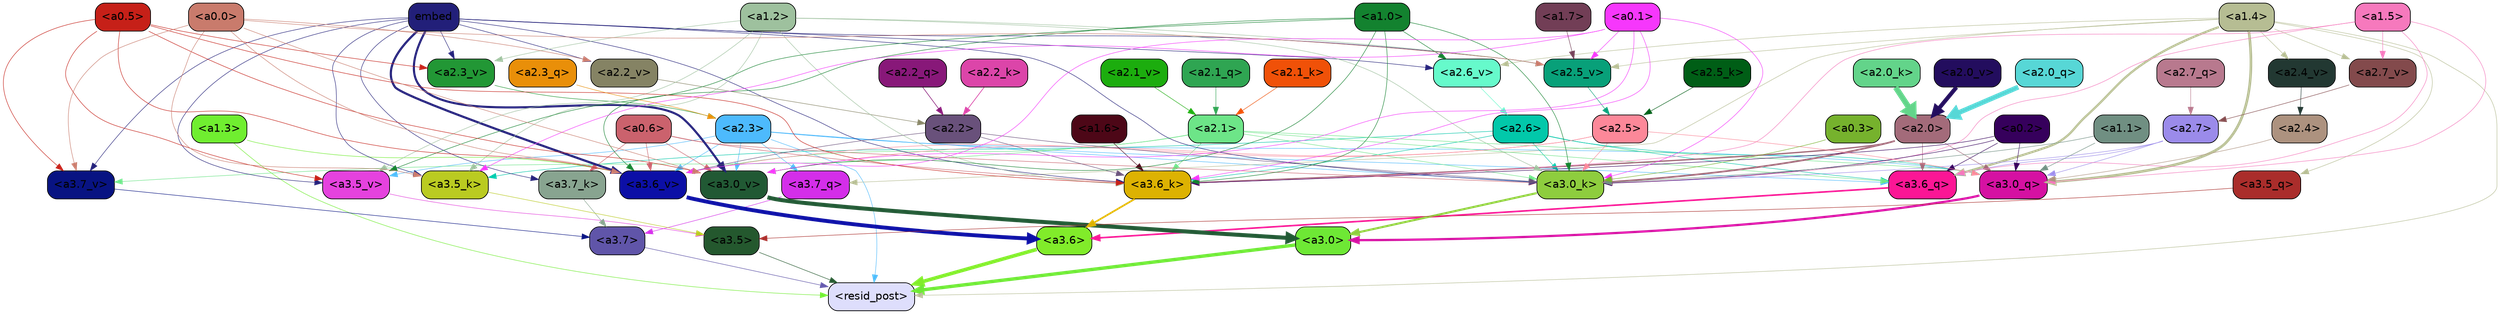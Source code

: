 strict digraph "" {
	graph [bgcolor=transparent,
		layout=dot,
		overlap=false,
		splines=true
	];
	"<a3.7>"	[color=black,
		fillcolor="#6055a9",
		fontname=Helvetica,
		shape=box,
		style="filled, rounded"];
	"<resid_post>"	[color=black,
		fillcolor="#dedefc",
		fontname=Helvetica,
		shape=box,
		style="filled, rounded"];
	"<a3.7>" -> "<resid_post>"	[color="#6055a9",
		penwidth=0.6239100098609924];
	"<a3.6>"	[color=black,
		fillcolor="#81ec2a",
		fontname=Helvetica,
		shape=box,
		style="filled, rounded"];
	"<a3.6>" -> "<resid_post>"	[color="#81ec2a",
		penwidth=4.569062113761902];
	"<a3.5>"	[color=black,
		fillcolor="#24582e",
		fontname=Helvetica,
		shape=box,
		style="filled, rounded"];
	"<a3.5>" -> "<resid_post>"	[color="#24582e",
		penwidth=0.6];
	"<a3.0>"	[color=black,
		fillcolor="#6ee835",
		fontname=Helvetica,
		shape=box,
		style="filled, rounded"];
	"<a3.0>" -> "<resid_post>"	[color="#6ee835",
		penwidth=4.283544182777405];
	"<a2.3>"	[color=black,
		fillcolor="#4dbafd",
		fontname=Helvetica,
		shape=box,
		style="filled, rounded"];
	"<a2.3>" -> "<resid_post>"	[color="#4dbafd",
		penwidth=0.6];
	"<a3.7_q>"	[color=black,
		fillcolor="#d42ee9",
		fontname=Helvetica,
		shape=box,
		style="filled, rounded"];
	"<a2.3>" -> "<a3.7_q>"	[color="#4dbafd",
		penwidth=0.6];
	"<a3.6_q>"	[color=black,
		fillcolor="#fb1695",
		fontname=Helvetica,
		shape=box,
		style="filled, rounded"];
	"<a2.3>" -> "<a3.6_q>"	[color="#4dbafd",
		penwidth=0.6];
	"<a3.0_q>"	[color=black,
		fillcolor="#d511a2",
		fontname=Helvetica,
		shape=box,
		style="filled, rounded"];
	"<a2.3>" -> "<a3.0_q>"	[color="#4dbafd",
		penwidth=0.6];
	"<a3.0_k>"	[color=black,
		fillcolor="#8ecd3e",
		fontname=Helvetica,
		shape=box,
		style="filled, rounded"];
	"<a2.3>" -> "<a3.0_k>"	[color="#4dbafd",
		penwidth=0.6];
	"<a3.6_v>"	[color=black,
		fillcolor="#0c0fa6",
		fontname=Helvetica,
		shape=box,
		style="filled, rounded"];
	"<a2.3>" -> "<a3.6_v>"	[color="#4dbafd",
		penwidth=0.6];
	"<a3.5_v>"	[color=black,
		fillcolor="#e542de",
		fontname=Helvetica,
		shape=box,
		style="filled, rounded"];
	"<a2.3>" -> "<a3.5_v>"	[color="#4dbafd",
		penwidth=0.6];
	"<a3.0_v>"	[color=black,
		fillcolor="#215934",
		fontname=Helvetica,
		shape=box,
		style="filled, rounded"];
	"<a2.3>" -> "<a3.0_v>"	[color="#4dbafd",
		penwidth=0.6];
	"<a1.4>"	[color=black,
		fillcolor="#b6bd93",
		fontname=Helvetica,
		shape=box,
		style="filled, rounded"];
	"<a1.4>" -> "<resid_post>"	[color="#b6bd93",
		penwidth=0.6];
	"<a1.4>" -> "<a3.7_q>"	[color="#b6bd93",
		penwidth=0.6];
	"<a1.4>" -> "<a3.6_q>"	[color="#b6bd93",
		penwidth=2.7934007048606873];
	"<a3.5_q>"	[color=black,
		fillcolor="#aa2d2b",
		fontname=Helvetica,
		shape=box,
		style="filled, rounded"];
	"<a1.4>" -> "<a3.5_q>"	[color="#b6bd93",
		penwidth=0.6];
	"<a1.4>" -> "<a3.0_q>"	[color="#b6bd93",
		penwidth=3.340754985809326];
	"<a2.7_v>"	[color=black,
		fillcolor="#834a4c",
		fontname=Helvetica,
		shape=box,
		style="filled, rounded"];
	"<a1.4>" -> "<a2.7_v>"	[color="#b6bd93",
		penwidth=0.6];
	"<a2.6_v>"	[color=black,
		fillcolor="#66facb",
		fontname=Helvetica,
		shape=box,
		style="filled, rounded"];
	"<a1.4>" -> "<a2.6_v>"	[color="#b6bd93",
		penwidth=0.6];
	"<a2.5_v>"	[color=black,
		fillcolor="#08a079",
		fontname=Helvetica,
		shape=box,
		style="filled, rounded"];
	"<a1.4>" -> "<a2.5_v>"	[color="#b6bd93",
		penwidth=0.6];
	"<a2.4_v>"	[color=black,
		fillcolor="#223832",
		fontname=Helvetica,
		shape=box,
		style="filled, rounded"];
	"<a1.4>" -> "<a2.4_v>"	[color="#b6bd93",
		penwidth=0.6];
	"<a1.3>"	[color=black,
		fillcolor="#70ee30",
		fontname=Helvetica,
		shape=box,
		style="filled, rounded"];
	"<a1.3>" -> "<resid_post>"	[color="#70ee30",
		penwidth=0.6];
	"<a1.3>" -> "<a3.6_v>"	[color="#70ee30",
		penwidth=0.6];
	"<a3.7_q>" -> "<a3.7>"	[color="#d42ee9",
		penwidth=0.6];
	"<a3.6_q>" -> "<a3.6>"	[color="#fb1695",
		penwidth=2.0347584784030914];
	"<a3.5_q>" -> "<a3.5>"	[color="#aa2d2b",
		penwidth=0.6];
	"<a3.0_q>" -> "<a3.0>"	[color="#d511a2",
		penwidth=2.8635367155075073];
	"<a3.7_k>"	[color=black,
		fillcolor="#88a490",
		fontname=Helvetica,
		shape=box,
		style="filled, rounded"];
	"<a3.7_k>" -> "<a3.7>"	[color="#88a490",
		penwidth=0.6];
	"<a3.6_k>"	[color=black,
		fillcolor="#ddb202",
		fontname=Helvetica,
		shape=box,
		style="filled, rounded"];
	"<a3.6_k>" -> "<a3.6>"	[color="#ddb202",
		penwidth=2.1760786175727844];
	"<a3.5_k>"	[color=black,
		fillcolor="#bacb21",
		fontname=Helvetica,
		shape=box,
		style="filled, rounded"];
	"<a3.5_k>" -> "<a3.5>"	[color="#bacb21",
		penwidth=0.6];
	"<a3.0_k>" -> "<a3.0>"	[color="#8ecd3e",
		penwidth=2.632905662059784];
	"<a3.7_v>"	[color=black,
		fillcolor="#081382",
		fontname=Helvetica,
		shape=box,
		style="filled, rounded"];
	"<a3.7_v>" -> "<a3.7>"	[color="#081382",
		penwidth=0.6];
	"<a3.6_v>" -> "<a3.6>"	[color="#0c0fa6",
		penwidth=4.981305837631226];
	"<a3.5_v>" -> "<a3.5>"	[color="#e542de",
		penwidth=0.6];
	"<a3.0_v>" -> "<a3.0>"	[color="#215934",
		penwidth=5.168330669403076];
	"<a2.7>"	[color=black,
		fillcolor="#9b8bea",
		fontname=Helvetica,
		shape=box,
		style="filled, rounded"];
	"<a2.7>" -> "<a3.6_q>"	[color="#9b8bea",
		penwidth=0.6];
	"<a2.7>" -> "<a3.0_q>"	[color="#9b8bea",
		penwidth=0.6];
	"<a2.7>" -> "<a3.0_k>"	[color="#9b8bea",
		penwidth=0.6];
	"<a2.6>"	[color=black,
		fillcolor="#02c8aa",
		fontname=Helvetica,
		shape=box,
		style="filled, rounded"];
	"<a2.6>" -> "<a3.6_q>"	[color="#02c8aa",
		penwidth=0.6];
	"<a2.6>" -> "<a3.0_q>"	[color="#02c8aa",
		penwidth=0.6];
	"<a2.6>" -> "<a3.6_k>"	[color="#02c8aa",
		penwidth=0.6];
	"<a2.6>" -> "<a3.5_k>"	[color="#02c8aa",
		penwidth=0.6];
	"<a2.6>" -> "<a3.0_k>"	[color="#02c8aa",
		penwidth=0.6];
	"<a2.1>"	[color=black,
		fillcolor="#6de588",
		fontname=Helvetica,
		shape=box,
		style="filled, rounded"];
	"<a2.1>" -> "<a3.6_q>"	[color="#6de588",
		penwidth=0.6];
	"<a2.1>" -> "<a3.0_q>"	[color="#6de588",
		penwidth=0.6];
	"<a2.1>" -> "<a3.6_k>"	[color="#6de588",
		penwidth=0.6];
	"<a2.1>" -> "<a3.0_k>"	[color="#6de588",
		penwidth=0.6];
	"<a2.1>" -> "<a3.7_v>"	[color="#6de588",
		penwidth=0.6];
	"<a2.1>" -> "<a3.6_v>"	[color="#6de588",
		penwidth=0.6];
	"<a2.0>"	[color=black,
		fillcolor="#a36b7a",
		fontname=Helvetica,
		shape=box,
		style="filled, rounded"];
	"<a2.0>" -> "<a3.6_q>"	[color="#a36b7a",
		penwidth=0.6];
	"<a2.0>" -> "<a3.0_q>"	[color="#a36b7a",
		penwidth=0.6];
	"<a2.0>" -> "<a3.6_k>"	[color="#a36b7a",
		penwidth=1.6382827460765839];
	"<a2.0>" -> "<a3.0_k>"	[color="#a36b7a",
		penwidth=2.161143198609352];
	"<a1.5>"	[color=black,
		fillcolor="#f679bd",
		fontname=Helvetica,
		shape=box,
		style="filled, rounded"];
	"<a1.5>" -> "<a3.6_q>"	[color="#f679bd",
		penwidth=0.6];
	"<a1.5>" -> "<a3.0_q>"	[color="#f679bd",
		penwidth=0.6];
	"<a1.5>" -> "<a3.6_k>"	[color="#f679bd",
		penwidth=0.6];
	"<a1.5>" -> "<a3.0_k>"	[color="#f679bd",
		penwidth=0.6];
	"<a1.5>" -> "<a2.7_v>"	[color="#f679bd",
		penwidth=0.6];
	"<a0.2>"	[color=black,
		fillcolor="#36005c",
		fontname=Helvetica,
		shape=box,
		style="filled, rounded"];
	"<a0.2>" -> "<a3.6_q>"	[color="#36005c",
		penwidth=0.6];
	"<a0.2>" -> "<a3.0_q>"	[color="#36005c",
		penwidth=0.6];
	"<a0.2>" -> "<a3.6_k>"	[color="#36005c",
		penwidth=0.6];
	"<a0.2>" -> "<a3.0_k>"	[color="#36005c",
		penwidth=0.6];
	"<a2.5>"	[color=black,
		fillcolor="#fc8899",
		fontname=Helvetica,
		shape=box,
		style="filled, rounded"];
	"<a2.5>" -> "<a3.0_q>"	[color="#fc8899",
		penwidth=0.6];
	"<a2.5>" -> "<a3.0_k>"	[color="#fc8899",
		penwidth=0.6];
	"<a2.5>" -> "<a3.6_v>"	[color="#fc8899",
		penwidth=0.6];
	"<a2.5>" -> "<a3.0_v>"	[color="#fc8899",
		penwidth=0.6];
	"<a2.4>"	[color=black,
		fillcolor="#ad927f",
		fontname=Helvetica,
		shape=box,
		style="filled, rounded"];
	"<a2.4>" -> "<a3.0_q>"	[color="#ad927f",
		penwidth=0.6];
	"<a1.1>"	[color=black,
		fillcolor="#708f82",
		fontname=Helvetica,
		shape=box,
		style="filled, rounded"];
	"<a1.1>" -> "<a3.0_q>"	[color="#708f82",
		penwidth=0.6];
	"<a1.1>" -> "<a3.0_k>"	[color="#708f82",
		penwidth=0.6];
	"<a0.6>"	[color=black,
		fillcolor="#cb626d",
		fontname=Helvetica,
		shape=box,
		style="filled, rounded"];
	"<a0.6>" -> "<a3.7_k>"	[color="#cb626d",
		penwidth=0.6];
	"<a0.6>" -> "<a3.6_k>"	[color="#cb626d",
		penwidth=0.6];
	"<a0.6>" -> "<a3.0_k>"	[color="#cb626d",
		penwidth=0.6];
	"<a0.6>" -> "<a3.6_v>"	[color="#cb626d",
		penwidth=0.6];
	"<a0.6>" -> "<a3.0_v>"	[color="#cb626d",
		penwidth=0.6];
	embed	[color=black,
		fillcolor="#221f79",
		fontname=Helvetica,
		shape=box,
		style="filled, rounded"];
	embed -> "<a3.7_k>"	[color="#221f79",
		penwidth=0.6];
	embed -> "<a3.6_k>"	[color="#221f79",
		penwidth=0.6];
	embed -> "<a3.5_k>"	[color="#221f79",
		penwidth=0.6];
	embed -> "<a3.0_k>"	[color="#221f79",
		penwidth=0.6];
	embed -> "<a3.7_v>"	[color="#221f79",
		penwidth=0.6];
	embed -> "<a3.6_v>"	[color="#221f79",
		penwidth=2.7825746536254883];
	embed -> "<a3.5_v>"	[color="#221f79",
		penwidth=0.6];
	embed -> "<a3.0_v>"	[color="#221f79",
		penwidth=2.6950180530548096];
	embed -> "<a2.6_v>"	[color="#221f79",
		penwidth=0.6];
	embed -> "<a2.5_v>"	[color="#221f79",
		penwidth=0.6];
	"<a2.3_v>"	[color=black,
		fillcolor="#229735",
		fontname=Helvetica,
		shape=box,
		style="filled, rounded"];
	embed -> "<a2.3_v>"	[color="#221f79",
		penwidth=0.6];
	"<a2.2_v>"	[color=black,
		fillcolor="#858364",
		fontname=Helvetica,
		shape=box,
		style="filled, rounded"];
	embed -> "<a2.2_v>"	[color="#221f79",
		penwidth=0.6];
	"<a2.2>"	[color=black,
		fillcolor="#69517b",
		fontname=Helvetica,
		shape=box,
		style="filled, rounded"];
	"<a2.2>" -> "<a3.6_k>"	[color="#69517b",
		penwidth=0.6];
	"<a2.2>" -> "<a3.0_k>"	[color="#69517b",
		penwidth=0.6];
	"<a2.2>" -> "<a3.6_v>"	[color="#69517b",
		penwidth=0.6];
	"<a1.6>"	[color=black,
		fillcolor="#4d0717",
		fontname=Helvetica,
		shape=box,
		style="filled, rounded"];
	"<a1.6>" -> "<a3.6_k>"	[color="#4d0717",
		penwidth=0.6];
	"<a1.2>"	[color=black,
		fillcolor="#9ec19e",
		fontname=Helvetica,
		shape=box,
		style="filled, rounded"];
	"<a1.2>" -> "<a3.6_k>"	[color="#9ec19e",
		penwidth=0.6];
	"<a1.2>" -> "<a3.5_k>"	[color="#9ec19e",
		penwidth=0.6];
	"<a1.2>" -> "<a3.0_k>"	[color="#9ec19e",
		penwidth=0.6];
	"<a1.2>" -> "<a3.5_v>"	[color="#9ec19e",
		penwidth=0.6];
	"<a1.2>" -> "<a2.5_v>"	[color="#9ec19e",
		penwidth=0.6];
	"<a1.2>" -> "<a2.3_v>"	[color="#9ec19e",
		penwidth=0.6];
	"<a1.0>"	[color=black,
		fillcolor="#13822f",
		fontname=Helvetica,
		shape=box,
		style="filled, rounded"];
	"<a1.0>" -> "<a3.6_k>"	[color="#13822f",
		penwidth=0.6];
	"<a1.0>" -> "<a3.0_k>"	[color="#13822f",
		penwidth=0.6];
	"<a1.0>" -> "<a3.6_v>"	[color="#13822f",
		penwidth=0.6];
	"<a1.0>" -> "<a3.5_v>"	[color="#13822f",
		penwidth=0.6];
	"<a1.0>" -> "<a3.0_v>"	[color="#13822f",
		penwidth=0.6];
	"<a1.0>" -> "<a2.6_v>"	[color="#13822f",
		penwidth=0.6];
	"<a0.5>"	[color=black,
		fillcolor="#c62018",
		fontname=Helvetica,
		shape=box,
		style="filled, rounded"];
	"<a0.5>" -> "<a3.6_k>"	[color="#c62018",
		penwidth=0.6];
	"<a0.5>" -> "<a3.7_v>"	[color="#c62018",
		penwidth=0.6];
	"<a0.5>" -> "<a3.6_v>"	[color="#c62018",
		penwidth=0.6];
	"<a0.5>" -> "<a3.5_v>"	[color="#c62018",
		penwidth=0.6];
	"<a0.5>" -> "<a3.0_v>"	[color="#c62018",
		penwidth=0.6];
	"<a0.5>" -> "<a2.3_v>"	[color="#c62018",
		penwidth=0.6];
	"<a0.1>"	[color=black,
		fillcolor="#f637fc",
		fontname=Helvetica,
		shape=box,
		style="filled, rounded"];
	"<a0.1>" -> "<a3.6_k>"	[color="#f637fc",
		penwidth=0.6];
	"<a0.1>" -> "<a3.5_k>"	[color="#f637fc",
		penwidth=0.6];
	"<a0.1>" -> "<a3.0_k>"	[color="#f637fc",
		penwidth=0.6];
	"<a0.1>" -> "<a3.6_v>"	[color="#f637fc",
		penwidth=0.6];
	"<a0.1>" -> "<a3.0_v>"	[color="#f637fc",
		penwidth=0.6];
	"<a0.1>" -> "<a2.5_v>"	[color="#f637fc",
		penwidth=0.6];
	"<a0.0>"	[color=black,
		fillcolor="#c97b6c",
		fontname=Helvetica,
		shape=box,
		style="filled, rounded"];
	"<a0.0>" -> "<a3.5_k>"	[color="#c97b6c",
		penwidth=0.6];
	"<a0.0>" -> "<a3.7_v>"	[color="#c97b6c",
		penwidth=0.6];
	"<a0.0>" -> "<a3.6_v>"	[color="#c97b6c",
		penwidth=0.6];
	"<a0.0>" -> "<a3.0_v>"	[color="#c97b6c",
		penwidth=0.6];
	"<a0.0>" -> "<a2.5_v>"	[color="#c97b6c",
		penwidth=0.6];
	"<a0.0>" -> "<a2.2_v>"	[color="#c97b6c",
		penwidth=0.6];
	"<a0.3>"	[color=black,
		fillcolor="#76b22d",
		fontname=Helvetica,
		shape=box,
		style="filled, rounded"];
	"<a0.3>" -> "<a3.0_k>"	[color="#76b22d",
		penwidth=0.6];
	"<a2.7_q>"	[color=black,
		fillcolor="#b8798e",
		fontname=Helvetica,
		shape=box,
		style="filled, rounded"];
	"<a2.7_q>" -> "<a2.7>"	[color="#b8798e",
		penwidth=0.6];
	"<a2.3_q>"	[color=black,
		fillcolor="#e98f09",
		fontname=Helvetica,
		shape=box,
		style="filled, rounded"];
	"<a2.3_q>" -> "<a2.3>"	[color="#e98f09",
		penwidth=0.6];
	"<a2.2_q>"	[color=black,
		fillcolor="#881879",
		fontname=Helvetica,
		shape=box,
		style="filled, rounded"];
	"<a2.2_q>" -> "<a2.2>"	[color="#881879",
		penwidth=0.7553567886352539];
	"<a2.1_q>"	[color=black,
		fillcolor="#2fa552",
		fontname=Helvetica,
		shape=box,
		style="filled, rounded"];
	"<a2.1_q>" -> "<a2.1>"	[color="#2fa552",
		penwidth=0.6];
	"<a2.0_q>"	[color=black,
		fillcolor="#57d7d6",
		fontname=Helvetica,
		shape=box,
		style="filled, rounded"];
	"<a2.0_q>" -> "<a2.0>"	[color="#57d7d6",
		penwidth=6.256794691085815];
	"<a2.5_k>"	[color=black,
		fillcolor="#005e16",
		fontname=Helvetica,
		shape=box,
		style="filled, rounded"];
	"<a2.5_k>" -> "<a2.5>"	[color="#005e16",
		penwidth=0.6];
	"<a2.2_k>"	[color=black,
		fillcolor="#dc45a9",
		fontname=Helvetica,
		shape=box,
		style="filled, rounded"];
	"<a2.2_k>" -> "<a2.2>"	[color="#dc45a9",
		penwidth=0.8854708671569824];
	"<a2.1_k>"	[color=black,
		fillcolor="#f05108",
		fontname=Helvetica,
		shape=box,
		style="filled, rounded"];
	"<a2.1_k>" -> "<a2.1>"	[color="#f05108",
		penwidth=0.6];
	"<a2.0_k>"	[color=black,
		fillcolor="#63d48a",
		fontname=Helvetica,
		shape=box,
		style="filled, rounded"];
	"<a2.0_k>" -> "<a2.0>"	[color="#63d48a",
		penwidth=7.231504917144775];
	"<a2.7_v>" -> "<a2.7>"	[color="#834a4c",
		penwidth=0.6];
	"<a2.6_v>" -> "<a2.6>"	[color="#66facb",
		penwidth=0.6];
	"<a2.5_v>" -> "<a2.5>"	[color="#08a079",
		penwidth=0.6];
	"<a2.4_v>" -> "<a2.4>"	[color="#223832",
		penwidth=0.6];
	"<a2.3_v>" -> "<a2.3>"	[color="#229735",
		penwidth=0.6];
	"<a2.2_v>" -> "<a2.2>"	[color="#858364",
		penwidth=0.6];
	"<a2.1_v>"	[color=black,
		fillcolor="#1cad0e",
		fontname=Helvetica,
		shape=box,
		style="filled, rounded"];
	"<a2.1_v>" -> "<a2.1>"	[color="#1cad0e",
		penwidth=0.6];
	"<a2.0_v>"	[color=black,
		fillcolor="#230d5e",
		fontname=Helvetica,
		shape=box,
		style="filled, rounded"];
	"<a2.0_v>" -> "<a2.0>"	[color="#230d5e",
		penwidth=5.231471925973892];
	"<a1.7>"	[color=black,
		fillcolor="#723e56",
		fontname=Helvetica,
		shape=box,
		style="filled, rounded"];
	"<a1.7>" -> "<a2.5_v>"	[color="#723e56",
		penwidth=0.6];
}
